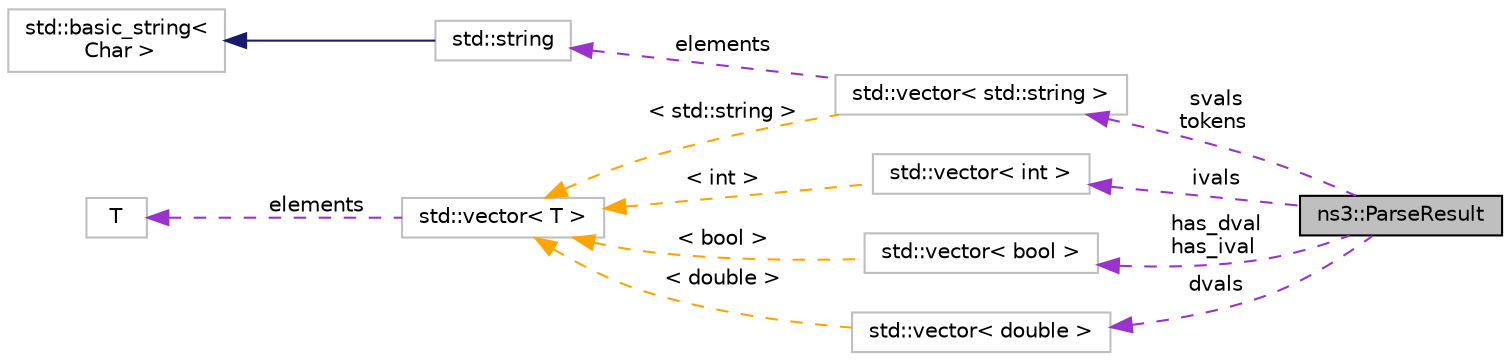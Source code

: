 digraph "ns3::ParseResult"
{
 // LATEX_PDF_SIZE
  edge [fontname="Helvetica",fontsize="10",labelfontname="Helvetica",labelfontsize="10"];
  node [fontname="Helvetica",fontsize="10",shape=record];
  rankdir="LR";
  Node1 [label="ns3::ParseResult",height=0.2,width=0.4,color="black", fillcolor="grey75", style="filled", fontcolor="black",tooltip="Type to maintain line parsed and its values."];
  Node2 -> Node1 [dir="back",color="darkorchid3",fontsize="10",style="dashed",label=" ivals" ,fontname="Helvetica"];
  Node2 [label="std::vector\< int \>",height=0.2,width=0.4,color="grey75", fillcolor="white", style="filled",tooltip=" "];
  Node3 -> Node2 [dir="back",color="orange",fontsize="10",style="dashed",label=" \< int \>" ,fontname="Helvetica"];
  Node3 [label="std::vector\< T \>",height=0.2,width=0.4,color="grey75", fillcolor="white", style="filled",tooltip=" "];
  Node4 -> Node3 [dir="back",color="darkorchid3",fontsize="10",style="dashed",label=" elements" ,fontname="Helvetica"];
  Node4 [label="T",height=0.2,width=0.4,color="grey75", fillcolor="white", style="filled",tooltip=" "];
  Node5 -> Node1 [dir="back",color="darkorchid3",fontsize="10",style="dashed",label=" has_dval\nhas_ival" ,fontname="Helvetica"];
  Node5 [label="std::vector\< bool \>",height=0.2,width=0.4,color="grey75", fillcolor="white", style="filled",tooltip=" "];
  Node3 -> Node5 [dir="back",color="orange",fontsize="10",style="dashed",label=" \< bool \>" ,fontname="Helvetica"];
  Node6 -> Node1 [dir="back",color="darkorchid3",fontsize="10",style="dashed",label=" svals\ntokens" ,fontname="Helvetica"];
  Node6 [label="std::vector\< std::string \>",height=0.2,width=0.4,color="grey75", fillcolor="white", style="filled",tooltip=" "];
  Node7 -> Node6 [dir="back",color="darkorchid3",fontsize="10",style="dashed",label=" elements" ,fontname="Helvetica"];
  Node7 [label="std::string",height=0.2,width=0.4,color="grey75", fillcolor="white", style="filled",tooltip=" "];
  Node8 -> Node7 [dir="back",color="midnightblue",fontsize="10",style="solid",fontname="Helvetica"];
  Node8 [label="std::basic_string\<\l Char \>",height=0.2,width=0.4,color="grey75", fillcolor="white", style="filled",tooltip=" "];
  Node3 -> Node6 [dir="back",color="orange",fontsize="10",style="dashed",label=" \< std::string \>" ,fontname="Helvetica"];
  Node9 -> Node1 [dir="back",color="darkorchid3",fontsize="10",style="dashed",label=" dvals" ,fontname="Helvetica"];
  Node9 [label="std::vector\< double \>",height=0.2,width=0.4,color="grey75", fillcolor="white", style="filled",tooltip=" "];
  Node3 -> Node9 [dir="back",color="orange",fontsize="10",style="dashed",label=" \< double \>" ,fontname="Helvetica"];
}
